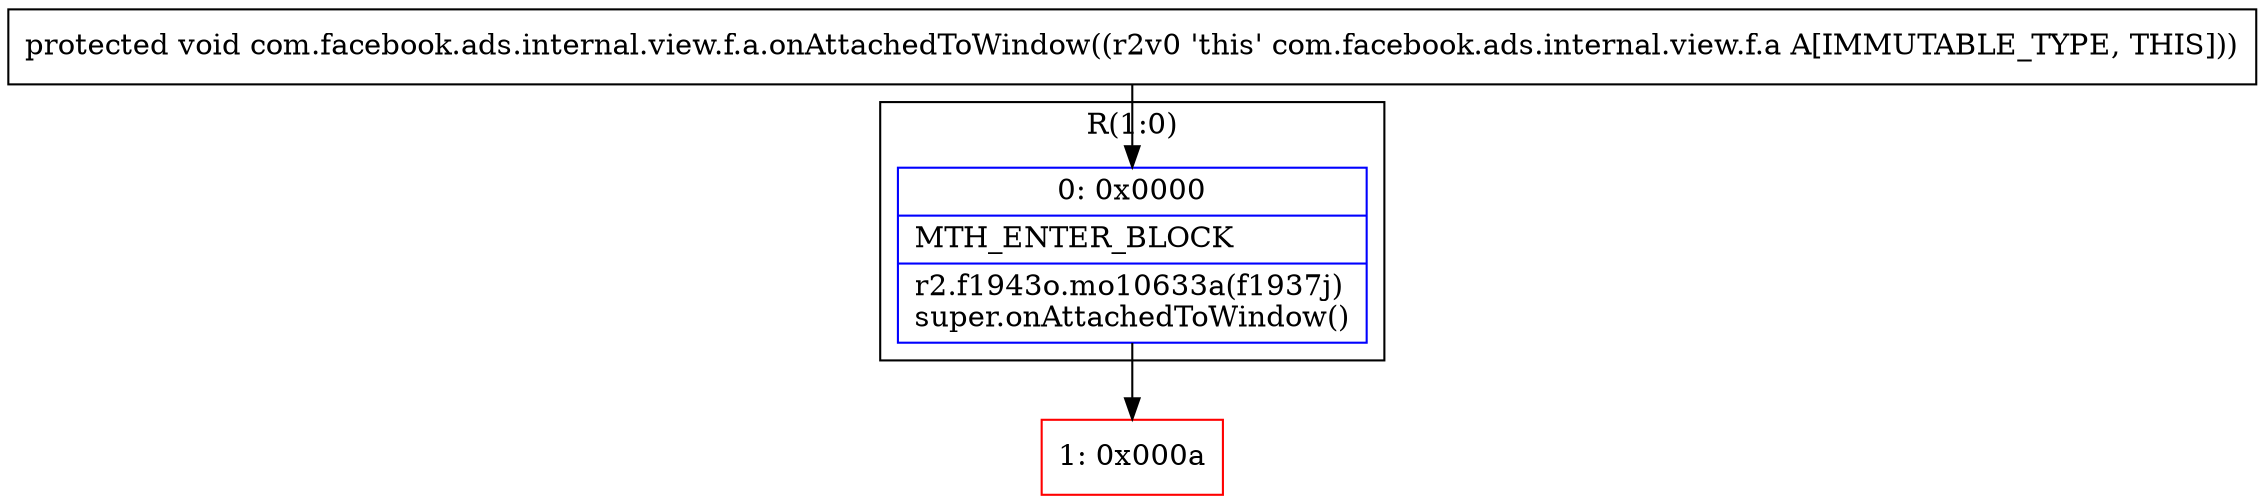 digraph "CFG forcom.facebook.ads.internal.view.f.a.onAttachedToWindow()V" {
subgraph cluster_Region_964700846 {
label = "R(1:0)";
node [shape=record,color=blue];
Node_0 [shape=record,label="{0\:\ 0x0000|MTH_ENTER_BLOCK\l|r2.f1943o.mo10633a(f1937j)\lsuper.onAttachedToWindow()\l}"];
}
Node_1 [shape=record,color=red,label="{1\:\ 0x000a}"];
MethodNode[shape=record,label="{protected void com.facebook.ads.internal.view.f.a.onAttachedToWindow((r2v0 'this' com.facebook.ads.internal.view.f.a A[IMMUTABLE_TYPE, THIS])) }"];
MethodNode -> Node_0;
Node_0 -> Node_1;
}

